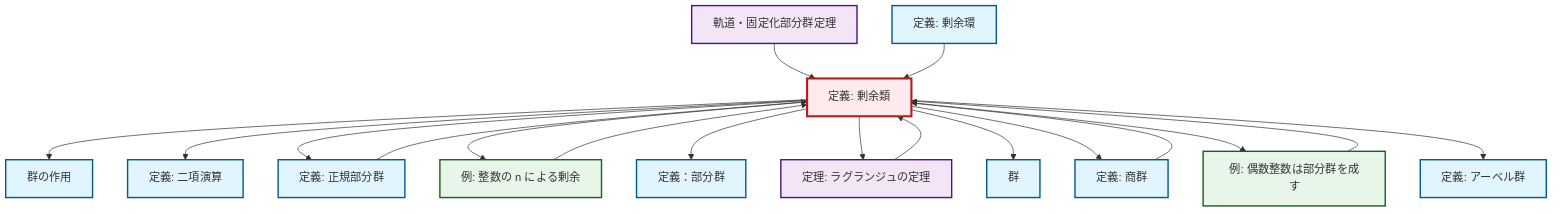 graph TD
    classDef definition fill:#e1f5fe,stroke:#01579b,stroke-width:2px
    classDef theorem fill:#f3e5f5,stroke:#4a148c,stroke-width:2px
    classDef axiom fill:#fff3e0,stroke:#e65100,stroke-width:2px
    classDef example fill:#e8f5e9,stroke:#1b5e20,stroke-width:2px
    classDef current fill:#ffebee,stroke:#b71c1c,stroke-width:3px
    def-group["群"]:::definition
    def-coset["定義: 剰余類"]:::definition
    ex-quotient-integers-mod-n["例: 整数の n による剰余"]:::example
    def-abelian-group["定義: アーベル群"]:::definition
    def-subgroup["定義：部分群"]:::definition
    def-quotient-group["定義: 商群"]:::definition
    def-normal-subgroup["定義: 正規部分群"]:::definition
    thm-orbit-stabilizer["軌道・固定化部分群定理"]:::theorem
    def-quotient-ring["定義: 剰余環"]:::definition
    ex-even-integers-subgroup["例: 偶数整数は部分群を成す"]:::example
    def-group-action["群の作用"]:::definition
    thm-lagrange["定理: ラグランジュの定理"]:::theorem
    def-binary-operation["定義: 二項演算"]:::definition
    ex-even-integers-subgroup --> def-coset
    def-coset --> def-group-action
    def-normal-subgroup --> def-coset
    def-coset --> def-binary-operation
    def-quotient-group --> def-coset
    def-coset --> def-normal-subgroup
    def-coset --> ex-quotient-integers-mod-n
    def-coset --> def-subgroup
    def-coset --> thm-lagrange
    def-coset --> def-group
    def-coset --> def-quotient-group
    ex-quotient-integers-mod-n --> def-coset
    def-coset --> ex-even-integers-subgroup
    thm-orbit-stabilizer --> def-coset
    thm-lagrange --> def-coset
    def-quotient-ring --> def-coset
    def-coset --> def-abelian-group
    class def-coset current